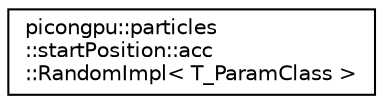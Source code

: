 digraph "Graphical Class Hierarchy"
{
 // LATEX_PDF_SIZE
  edge [fontname="Helvetica",fontsize="10",labelfontname="Helvetica",labelfontsize="10"];
  node [fontname="Helvetica",fontsize="10",shape=record];
  rankdir="LR";
  Node0 [label="picongpu::particles\l::startPosition::acc\l::RandomImpl\< T_ParamClass \>",height=0.2,width=0.4,color="black", fillcolor="white", style="filled",URL="$structpicongpu_1_1particles_1_1start_position_1_1acc_1_1_random_impl.html",tooltip="set the particle attribute position to in-cell random"];
}
